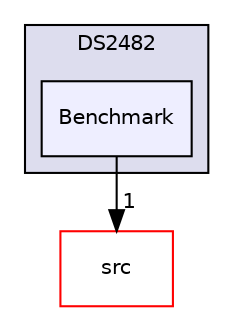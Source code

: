 digraph "examples/DS2482/Benchmark" {
  compound=true
  node [ fontsize="10", fontname="Helvetica"];
  edge [ labelfontsize="10", labelfontname="Helvetica"];
  subgraph clusterdir_0cf9e2383f6a43ce957518394740e070 {
    graph [ bgcolor="#ddddee", pencolor="black", label="DS2482" fontname="Helvetica", fontsize="10", URL="dir_0cf9e2383f6a43ce957518394740e070.html"]
  dir_347f528adf50fbae7d79ecc2278b91c4 [shape=box, label="Benchmark", style="filled", fillcolor="#eeeeff", pencolor="black", URL="dir_347f528adf50fbae7d79ecc2278b91c4.html"];
  }
  dir_68267d1309a1af8e8297ef4c3efbcdba [shape=box label="src" fillcolor="white" style="filled" color="red" URL="dir_68267d1309a1af8e8297ef4c3efbcdba.html"];
  dir_347f528adf50fbae7d79ecc2278b91c4->dir_68267d1309a1af8e8297ef4c3efbcdba [headlabel="1", labeldistance=1.5 headhref="dir_000018_000019.html"];
}
